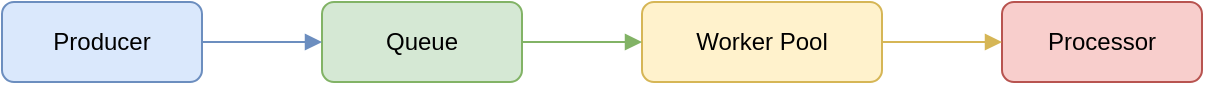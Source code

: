 <?xml version="1.0" encoding="UTF-8"?>
<mxfile>
  <diagram name="Page-1" id="1">
    <mxGraphModel dx="1000" dy="600" grid="1" gridSize="10" guides="1" tooltips="1" connect="1" arrows="1" fold="1" page="1" pageScale="1" pageWidth="827" pageHeight="1169" math="0" shadow="0">
      <root>
        <mxCell id="0" />
        <mxCell id="1" parent="0" />
        <mxCell id="2" value="Producer" style="rounded=1;whiteSpace=wrap;html=1;fillColor=#dae8fc;strokeColor=#6c8ebf;" vertex="1" parent="1">
          <mxGeometry x="60" y="120" width="100" height="40" as="geometry" />
        </mxCell>
        <mxCell id="3" value="Queue" style="rounded=1;whiteSpace=wrap;html=1;fillColor=#d5e8d4;strokeColor=#82b366;" vertex="1" parent="1">
          <mxGeometry x="220" y="120" width="100" height="40" as="geometry" />
        </mxCell>
        <mxCell id="4" value="Worker Pool" style="rounded=1;whiteSpace=wrap;html=1;fillColor=#fff2cc;strokeColor=#d6b656;" vertex="1" parent="1">
          <mxGeometry x="380" y="120" width="120" height="40" as="geometry" />
        </mxCell>
        <mxCell id="5" value="Processor" style="rounded=1;whiteSpace=wrap;html=1;fillColor=#f8cecc;strokeColor=#b85450;" vertex="1" parent="1">
          <mxGeometry x="560" y="120" width="100" height="40" as="geometry" />
        </mxCell>
        <mxCell id="6" style="edgeStyle=orthogonalEdgeStyle;rounded=0;orthogonalLoop=1;jettySize=auto;html=1;endArrow=block;endFill=1;strokeColor=#6c8ebf;" edge="1" parent="1" source="2" target="3">
          <mxGeometry relative="1" as="geometry" />
        </mxCell>
        <mxCell id="7" style="edgeStyle=orthogonalEdgeStyle;rounded=0;orthogonalLoop=1;jettySize=auto;html=1;endArrow=block;endFill=1;strokeColor=#82b366;" edge="1" parent="1" source="3" target="4">
          <mxGeometry relative="1" as="geometry" />
        </mxCell>
        <mxCell id="8" style="edgeStyle=orthogonalEdgeStyle;rounded=0;orthogonalLoop=1;jettySize=auto;html=1;endArrow=block;endFill=1;strokeColor=#d6b656;" edge="1" parent="1" source="4" target="5">
          <mxGeometry relative="1" as="geometry" />
        </mxCell>
      </root>
    </mxGraphModel>
  </diagram>
</mxfile>

